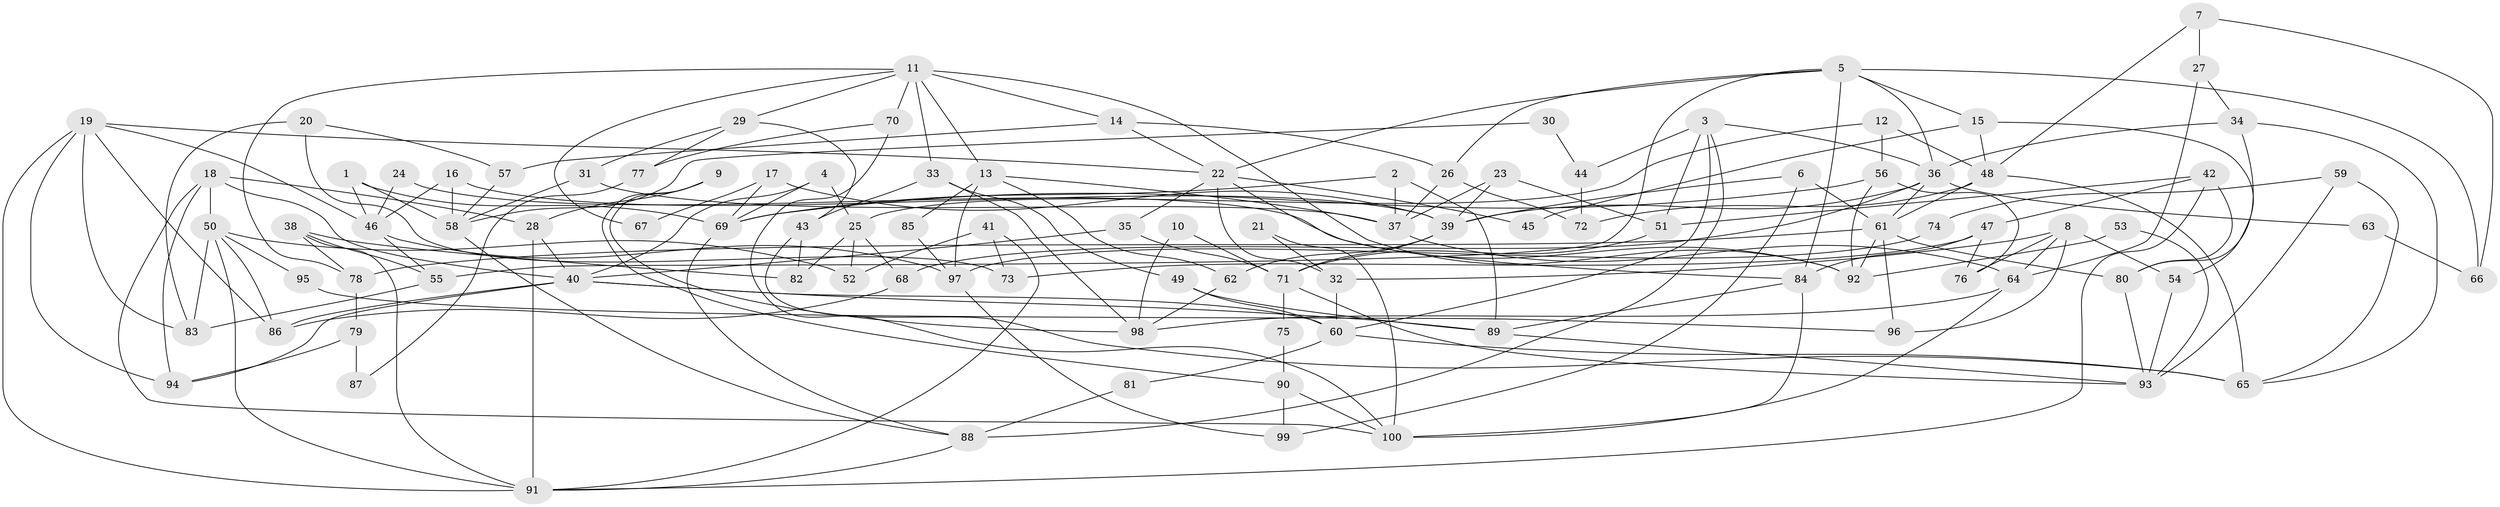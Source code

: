 // Generated by graph-tools (version 1.1) at 2025/51/03/09/25 04:51:46]
// undirected, 100 vertices, 200 edges
graph export_dot {
graph [start="1"]
  node [color=gray90,style=filled];
  1;
  2;
  3;
  4;
  5;
  6;
  7;
  8;
  9;
  10;
  11;
  12;
  13;
  14;
  15;
  16;
  17;
  18;
  19;
  20;
  21;
  22;
  23;
  24;
  25;
  26;
  27;
  28;
  29;
  30;
  31;
  32;
  33;
  34;
  35;
  36;
  37;
  38;
  39;
  40;
  41;
  42;
  43;
  44;
  45;
  46;
  47;
  48;
  49;
  50;
  51;
  52;
  53;
  54;
  55;
  56;
  57;
  58;
  59;
  60;
  61;
  62;
  63;
  64;
  65;
  66;
  67;
  68;
  69;
  70;
  71;
  72;
  73;
  74;
  75;
  76;
  77;
  78;
  79;
  80;
  81;
  82;
  83;
  84;
  85;
  86;
  87;
  88;
  89;
  90;
  91;
  92;
  93;
  94;
  95;
  96;
  97;
  98;
  99;
  100;
  1 -- 46;
  1 -- 69;
  1 -- 58;
  2 -- 69;
  2 -- 37;
  2 -- 89;
  3 -- 36;
  3 -- 51;
  3 -- 44;
  3 -- 60;
  3 -- 88;
  4 -- 25;
  4 -- 40;
  4 -- 69;
  5 -- 36;
  5 -- 84;
  5 -- 15;
  5 -- 22;
  5 -- 26;
  5 -- 55;
  5 -- 66;
  6 -- 39;
  6 -- 61;
  6 -- 99;
  7 -- 27;
  7 -- 48;
  7 -- 66;
  8 -- 64;
  8 -- 32;
  8 -- 54;
  8 -- 76;
  8 -- 96;
  9 -- 90;
  9 -- 98;
  9 -- 28;
  10 -- 71;
  10 -- 98;
  11 -- 78;
  11 -- 14;
  11 -- 13;
  11 -- 29;
  11 -- 33;
  11 -- 67;
  11 -- 70;
  11 -- 92;
  12 -- 56;
  12 -- 48;
  12 -- 25;
  13 -- 37;
  13 -- 62;
  13 -- 85;
  13 -- 97;
  14 -- 26;
  14 -- 22;
  14 -- 57;
  15 -- 54;
  15 -- 45;
  15 -- 48;
  16 -- 39;
  16 -- 58;
  16 -- 46;
  17 -- 39;
  17 -- 69;
  17 -- 67;
  18 -- 40;
  18 -- 94;
  18 -- 28;
  18 -- 50;
  18 -- 100;
  19 -- 91;
  19 -- 86;
  19 -- 22;
  19 -- 46;
  19 -- 83;
  19 -- 94;
  20 -- 83;
  20 -- 57;
  20 -- 73;
  21 -- 32;
  21 -- 100;
  22 -- 32;
  22 -- 35;
  22 -- 45;
  22 -- 84;
  23 -- 39;
  23 -- 37;
  23 -- 51;
  24 -- 92;
  24 -- 46;
  25 -- 52;
  25 -- 68;
  25 -- 82;
  26 -- 37;
  26 -- 72;
  27 -- 34;
  27 -- 64;
  28 -- 40;
  28 -- 91;
  29 -- 43;
  29 -- 31;
  29 -- 77;
  30 -- 44;
  30 -- 58;
  31 -- 58;
  31 -- 37;
  32 -- 60;
  33 -- 49;
  33 -- 43;
  33 -- 98;
  34 -- 65;
  34 -- 36;
  34 -- 80;
  35 -- 40;
  35 -- 71;
  36 -- 61;
  36 -- 68;
  36 -- 39;
  36 -- 63;
  37 -- 64;
  38 -- 91;
  38 -- 55;
  38 -- 78;
  38 -- 82;
  39 -- 71;
  39 -- 62;
  40 -- 89;
  40 -- 60;
  40 -- 86;
  40 -- 94;
  41 -- 91;
  41 -- 73;
  41 -- 52;
  42 -- 80;
  42 -- 91;
  42 -- 47;
  42 -- 51;
  43 -- 82;
  43 -- 65;
  44 -- 72;
  46 -- 55;
  46 -- 97;
  47 -- 84;
  47 -- 73;
  47 -- 76;
  48 -- 65;
  48 -- 61;
  48 -- 72;
  49 -- 89;
  49 -- 60;
  50 -- 83;
  50 -- 52;
  50 -- 86;
  50 -- 91;
  50 -- 95;
  51 -- 71;
  53 -- 93;
  53 -- 92;
  54 -- 93;
  55 -- 83;
  56 -- 69;
  56 -- 76;
  56 -- 92;
  57 -- 58;
  58 -- 88;
  59 -- 93;
  59 -- 65;
  59 -- 74;
  60 -- 65;
  60 -- 81;
  61 -- 92;
  61 -- 78;
  61 -- 80;
  61 -- 96;
  62 -- 98;
  63 -- 66;
  64 -- 100;
  64 -- 98;
  68 -- 86;
  69 -- 88;
  70 -- 100;
  70 -- 77;
  71 -- 75;
  71 -- 93;
  74 -- 97;
  75 -- 90;
  77 -- 87;
  78 -- 79;
  79 -- 94;
  79 -- 87;
  80 -- 93;
  81 -- 88;
  84 -- 89;
  84 -- 100;
  85 -- 97;
  88 -- 91;
  89 -- 93;
  90 -- 99;
  90 -- 100;
  95 -- 96;
  97 -- 99;
}
